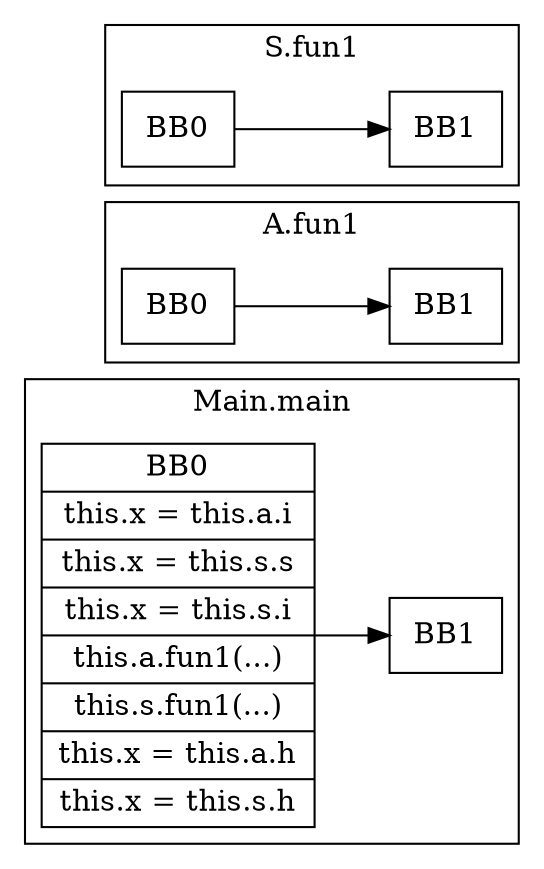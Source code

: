 digraph G {
  graph [ rankdir = "LR" ];
  subgraph cluster_0 {
    label = "Main.main"
    M0_BB0 [
      shape="record"
      label="BB0|this.x = this.a.i|this.x = this.s.s|this.x = this.s.i|this.a.fun1(...)|this.s.fun1(...)|this.x = this.a.h|this.x = this.s.h"
    ];
    M0_BB0 -> M0_BB1;
    M0_BB1 [
      shape="record"
      label="BB1"
    ];
  }
  subgraph cluster_1 {
    label = "A.fun1"
    M1_BB0 [
      shape="record"
      label="BB0"
    ];
    M1_BB0 -> M1_BB1;
    M1_BB1 [
      shape="record"
      label="BB1"
    ];
  }
  subgraph cluster_2 {
    label = "S.fun1"
    M2_BB0 [
      shape="record"
      label="BB0"
    ];
    M2_BB0 -> M2_BB1;
    M2_BB1 [
      shape="record"
      label="BB1"
    ];
  }
}
